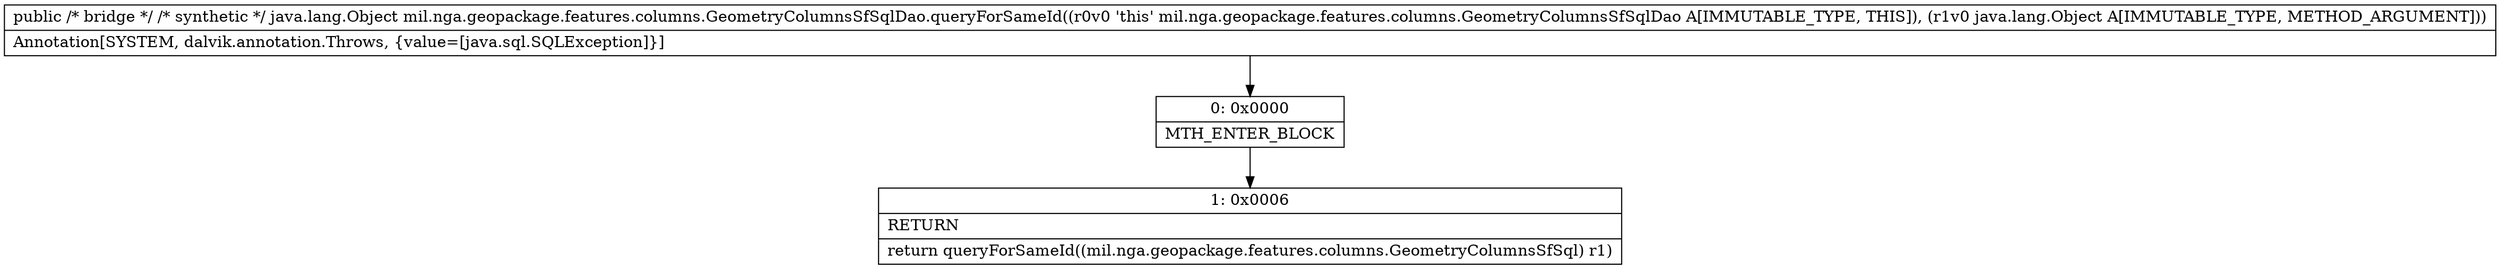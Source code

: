 digraph "CFG formil.nga.geopackage.features.columns.GeometryColumnsSfSqlDao.queryForSameId(Ljava\/lang\/Object;)Ljava\/lang\/Object;" {
Node_0 [shape=record,label="{0\:\ 0x0000|MTH_ENTER_BLOCK\l}"];
Node_1 [shape=record,label="{1\:\ 0x0006|RETURN\l|return queryForSameId((mil.nga.geopackage.features.columns.GeometryColumnsSfSql) r1)\l}"];
MethodNode[shape=record,label="{public \/* bridge *\/ \/* synthetic *\/ java.lang.Object mil.nga.geopackage.features.columns.GeometryColumnsSfSqlDao.queryForSameId((r0v0 'this' mil.nga.geopackage.features.columns.GeometryColumnsSfSqlDao A[IMMUTABLE_TYPE, THIS]), (r1v0 java.lang.Object A[IMMUTABLE_TYPE, METHOD_ARGUMENT]))  | Annotation[SYSTEM, dalvik.annotation.Throws, \{value=[java.sql.SQLException]\}]\l}"];
MethodNode -> Node_0;
Node_0 -> Node_1;
}

